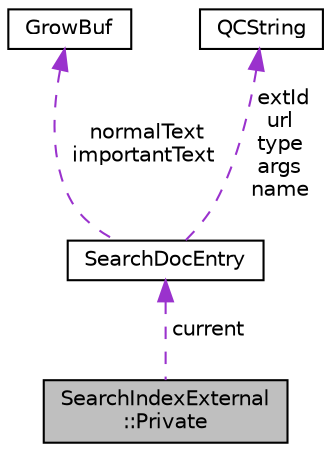 digraph "SearchIndexExternal::Private"
{
 // INTERACTIVE_SVG=YES
 // LATEX_PDF_SIZE
  edge [fontname="Helvetica",fontsize="10",labelfontname="Helvetica",labelfontsize="10"];
  node [fontname="Helvetica",fontsize="10",shape=record];
  Node1 [label="SearchIndexExternal\l::Private",height=0.2,width=0.4,color="black", fillcolor="grey75", style="filled", fontcolor="black",tooltip=" "];
  Node2 -> Node1 [dir="back",color="darkorchid3",fontsize="10",style="dashed",label=" current" ,fontname="Helvetica"];
  Node2 [label="SearchDocEntry",height=0.2,width=0.4,color="black", fillcolor="white", style="filled",URL="$dd/df7/struct_search_doc_entry.html",tooltip=" "];
  Node3 -> Node2 [dir="back",color="darkorchid3",fontsize="10",style="dashed",label=" normalText\nimportantText" ,fontname="Helvetica"];
  Node3 [label="GrowBuf",height=0.2,width=0.4,color="black", fillcolor="white", style="filled",URL="$d8/d33/class_grow_buf.html",tooltip="Class representing a string buffer optimised for growing."];
  Node4 -> Node2 [dir="back",color="darkorchid3",fontsize="10",style="dashed",label=" extId\nurl\ntype\nargs\nname" ,fontname="Helvetica"];
  Node4 [label="QCString",height=0.2,width=0.4,color="black", fillcolor="white", style="filled",URL="$d9/d45/class_q_c_string.html",tooltip="This is an alternative implementation of QCString."];
}
